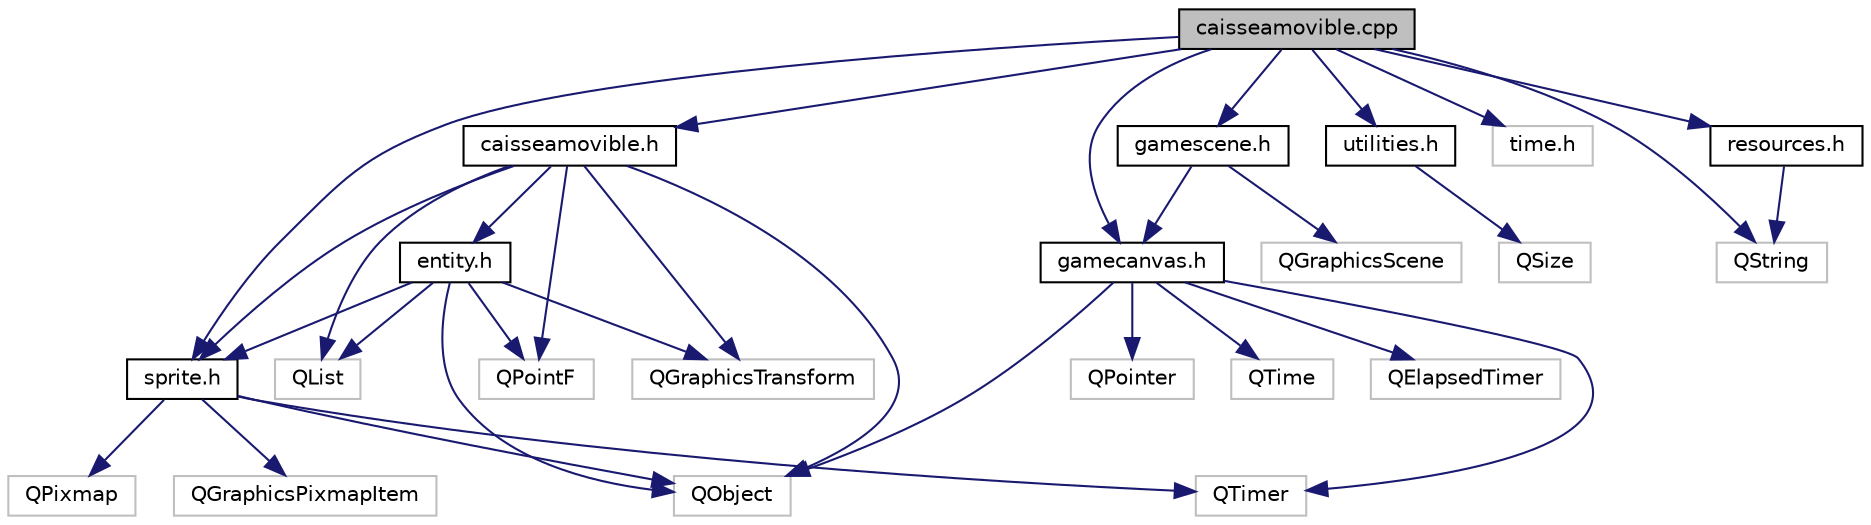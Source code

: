 digraph "caisseamovible.cpp"
{
 // LATEX_PDF_SIZE
  edge [fontname="Helvetica",fontsize="10",labelfontname="Helvetica",labelfontsize="10"];
  node [fontname="Helvetica",fontsize="10",shape=record];
  Node1 [label="caisseamovible.cpp",height=0.2,width=0.4,color="black", fillcolor="grey75", style="filled", fontcolor="black",tooltip="Définition de la classe CaisseAmovible."];
  Node1 -> Node2 [color="midnightblue",fontsize="10",style="solid"];
  Node2 [label="caisseamovible.h",height=0.2,width=0.4,color="black", fillcolor="white", style="filled",URL="$caisseamovible_8h_source.html",tooltip=" "];
  Node2 -> Node3 [color="midnightblue",fontsize="10",style="solid"];
  Node3 [label="QObject",height=0.2,width=0.4,color="grey75", fillcolor="white", style="filled",tooltip=" "];
  Node2 -> Node4 [color="midnightblue",fontsize="10",style="solid"];
  Node4 [label="QPointF",height=0.2,width=0.4,color="grey75", fillcolor="white", style="filled",tooltip=" "];
  Node2 -> Node5 [color="midnightblue",fontsize="10",style="solid"];
  Node5 [label="QGraphicsTransform",height=0.2,width=0.4,color="grey75", fillcolor="white", style="filled",tooltip=" "];
  Node2 -> Node6 [color="midnightblue",fontsize="10",style="solid"];
  Node6 [label="QList",height=0.2,width=0.4,color="grey75", fillcolor="white", style="filled",tooltip=" "];
  Node2 -> Node7 [color="midnightblue",fontsize="10",style="solid"];
  Node7 [label="sprite.h",height=0.2,width=0.4,color="black", fillcolor="white", style="filled",URL="$sprite_8h.html",tooltip="Déclaration de la classe Sprite."];
  Node7 -> Node8 [color="midnightblue",fontsize="10",style="solid"];
  Node8 [label="QGraphicsPixmapItem",height=0.2,width=0.4,color="grey75", fillcolor="white", style="filled",tooltip=" "];
  Node7 -> Node3 [color="midnightblue",fontsize="10",style="solid"];
  Node7 -> Node9 [color="midnightblue",fontsize="10",style="solid"];
  Node9 [label="QPixmap",height=0.2,width=0.4,color="grey75", fillcolor="white", style="filled",tooltip=" "];
  Node7 -> Node10 [color="midnightblue",fontsize="10",style="solid"];
  Node10 [label="QTimer",height=0.2,width=0.4,color="grey75", fillcolor="white", style="filled",tooltip=" "];
  Node2 -> Node11 [color="midnightblue",fontsize="10",style="solid"];
  Node11 [label="entity.h",height=0.2,width=0.4,color="black", fillcolor="white", style="filled",URL="$entity_8h_source.html",tooltip=" "];
  Node11 -> Node3 [color="midnightblue",fontsize="10",style="solid"];
  Node11 -> Node4 [color="midnightblue",fontsize="10",style="solid"];
  Node11 -> Node5 [color="midnightblue",fontsize="10",style="solid"];
  Node11 -> Node6 [color="midnightblue",fontsize="10",style="solid"];
  Node11 -> Node7 [color="midnightblue",fontsize="10",style="solid"];
  Node1 -> Node12 [color="midnightblue",fontsize="10",style="solid"];
  Node12 [label="utilities.h",height=0.2,width=0.4,color="black", fillcolor="white", style="filled",URL="$utilities_8h.html",tooltip="Méthodes utilitaires diverses."];
  Node12 -> Node13 [color="midnightblue",fontsize="10",style="solid"];
  Node13 [label="QSize",height=0.2,width=0.4,color="grey75", fillcolor="white", style="filled",tooltip=" "];
  Node1 -> Node7 [color="midnightblue",fontsize="10",style="solid"];
  Node1 -> Node14 [color="midnightblue",fontsize="10",style="solid"];
  Node14 [label="time.h",height=0.2,width=0.4,color="grey75", fillcolor="white", style="filled",tooltip=" "];
  Node1 -> Node15 [color="midnightblue",fontsize="10",style="solid"];
  Node15 [label="QString",height=0.2,width=0.4,color="grey75", fillcolor="white", style="filled",tooltip=" "];
  Node1 -> Node16 [color="midnightblue",fontsize="10",style="solid"];
  Node16 [label="gamescene.h",height=0.2,width=0.4,color="black", fillcolor="white", style="filled",URL="$gamescene_8h.html",tooltip="Déclaration de la classe GameScene."];
  Node16 -> Node17 [color="midnightblue",fontsize="10",style="solid"];
  Node17 [label="gamecanvas.h",height=0.2,width=0.4,color="black", fillcolor="white", style="filled",URL="$gamecanvas_8h.html",tooltip="Déclaration de la classe GameCanvas."];
  Node17 -> Node3 [color="midnightblue",fontsize="10",style="solid"];
  Node17 -> Node18 [color="midnightblue",fontsize="10",style="solid"];
  Node18 [label="QPointer",height=0.2,width=0.4,color="grey75", fillcolor="white", style="filled",tooltip=" "];
  Node17 -> Node19 [color="midnightblue",fontsize="10",style="solid"];
  Node19 [label="QTime",height=0.2,width=0.4,color="grey75", fillcolor="white", style="filled",tooltip=" "];
  Node17 -> Node10 [color="midnightblue",fontsize="10",style="solid"];
  Node17 -> Node20 [color="midnightblue",fontsize="10",style="solid"];
  Node20 [label="QElapsedTimer",height=0.2,width=0.4,color="grey75", fillcolor="white", style="filled",tooltip=" "];
  Node16 -> Node21 [color="midnightblue",fontsize="10",style="solid"];
  Node21 [label="QGraphicsScene",height=0.2,width=0.4,color="grey75", fillcolor="white", style="filled",tooltip=" "];
  Node1 -> Node17 [color="midnightblue",fontsize="10",style="solid"];
  Node1 -> Node22 [color="midnightblue",fontsize="10",style="solid"];
  Node22 [label="resources.h",height=0.2,width=0.4,color="black", fillcolor="white", style="filled",URL="$resources_8h.html",tooltip="Méthodes utilitaires permettant d'accéder aux ressources."];
  Node22 -> Node15 [color="midnightblue",fontsize="10",style="solid"];
}
